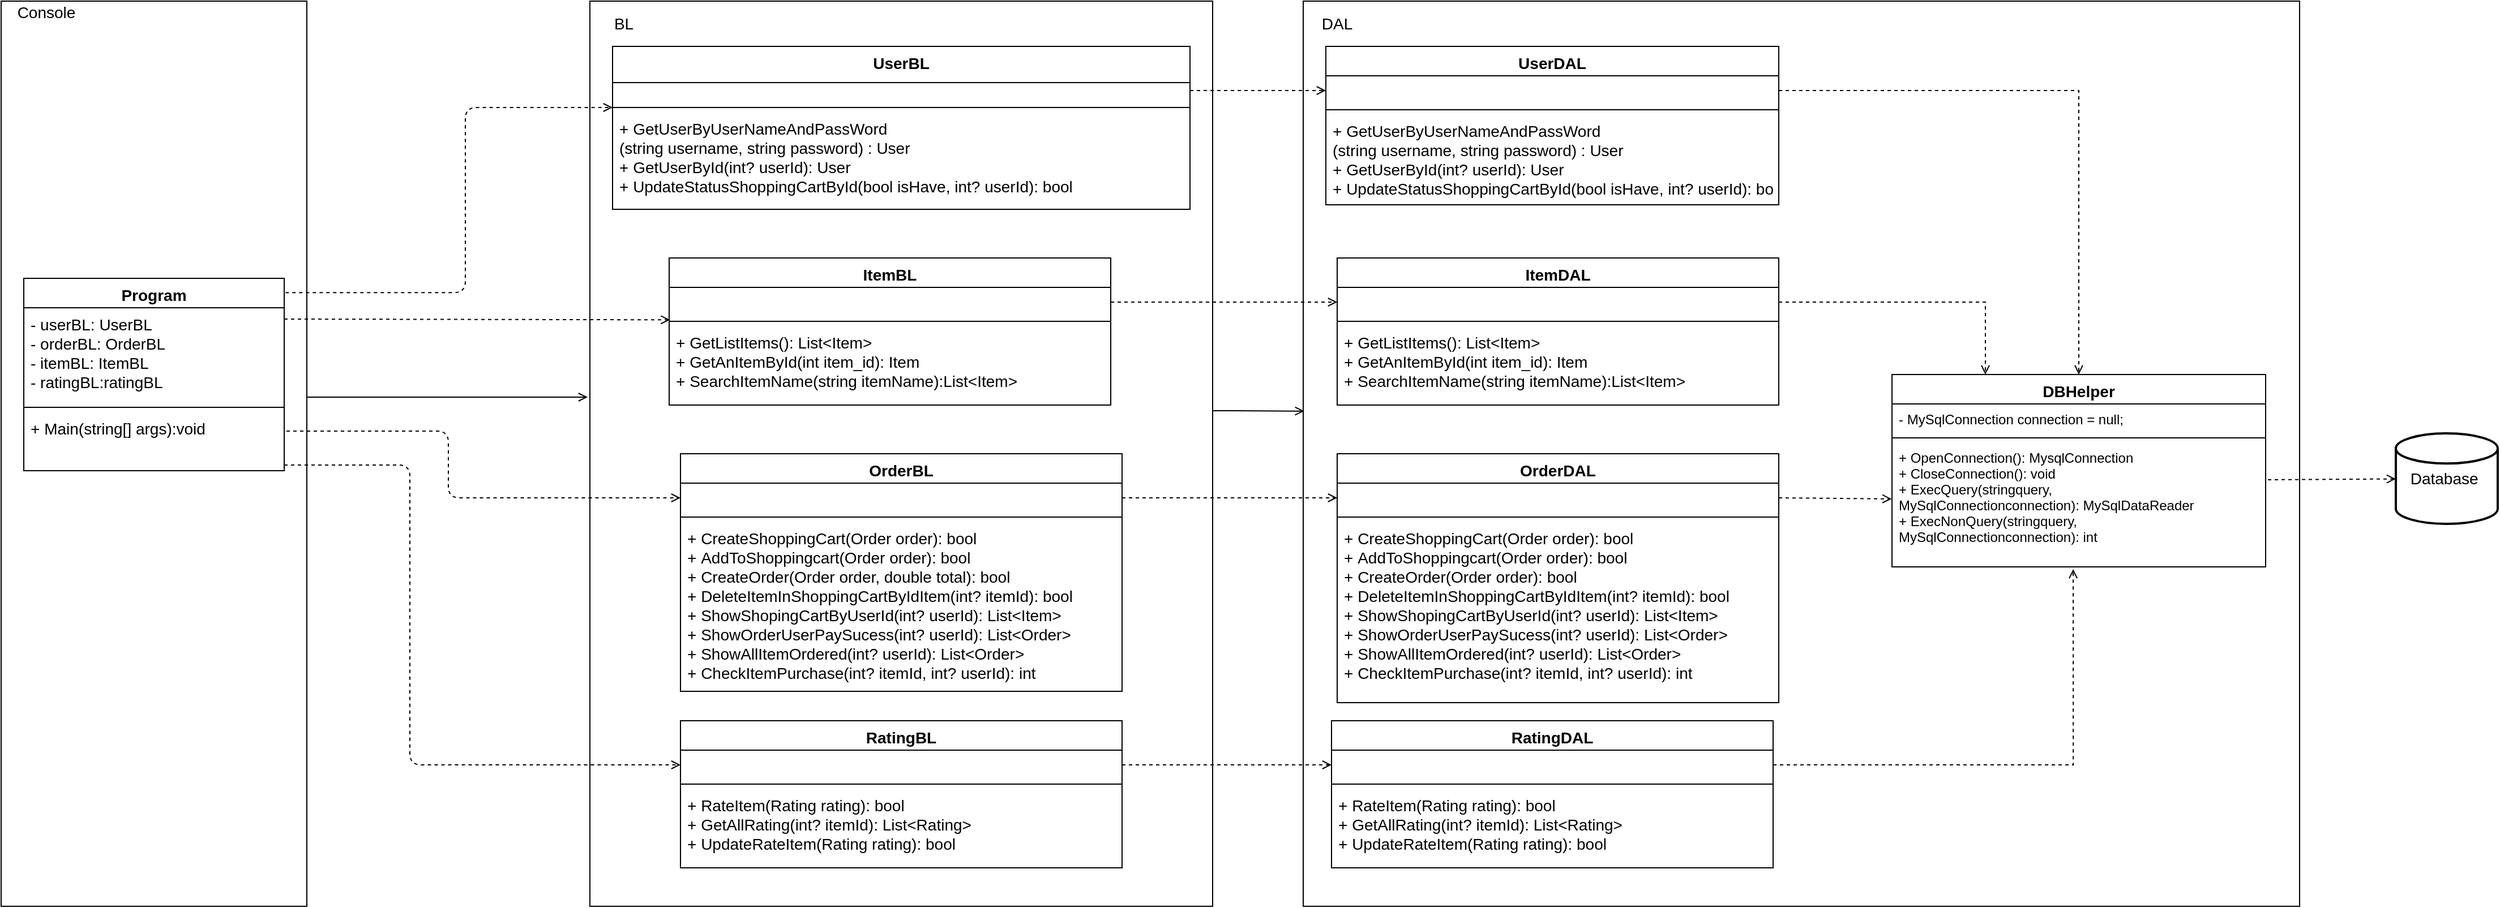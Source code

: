 <mxfile version="10.7.6" type="device"><diagram id="Gc_cReIqnhDDyFZBxnfC" name="Page-1"><mxGraphModel dx="2526" dy="1151" grid="1" gridSize="10" guides="1" tooltips="1" connect="1" arrows="1" fold="1" page="1" pageScale="1" pageWidth="827" pageHeight="1169" math="0" shadow="0"><root><mxCell id="0"/><mxCell id="1" parent="0"/><mxCell id="-DTpXNqFIU-5jEL0qVyq-1" style="edgeStyle=orthogonalEdgeStyle;rounded=0;orthogonalLoop=1;jettySize=auto;html=1;endArrow=open;endFill=0;fontSize=14;entryX=0.001;entryY=0.453;entryDx=0;entryDy=0;entryPerimeter=0;" parent="1" source="-DTpXNqFIU-5jEL0qVyq-2" target="-DTpXNqFIU-5jEL0qVyq-27" edge="1"><mxGeometry relative="1" as="geometry"><Array as="points"><mxPoint x="1100" y="402"/><mxPoint x="1100" y="402"/></Array></mxGeometry></mxCell><mxCell id="-DTpXNqFIU-5jEL0qVyq-2" value="" style="rounded=0;whiteSpace=wrap;html=1;fillColor=none;gradientColor=none;align=left;" parent="1" vertex="1"><mxGeometry x="530" y="40" width="550" height="800" as="geometry"/></mxCell><mxCell id="-DTpXNqFIU-5jEL0qVyq-3" style="edgeStyle=orthogonalEdgeStyle;rounded=0;orthogonalLoop=1;jettySize=auto;html=1;fontSize=14;endArrow=open;endFill=0;" parent="1" source="-DTpXNqFIU-5jEL0qVyq-4" edge="1"><mxGeometry relative="1" as="geometry"><mxPoint x="528" y="390" as="targetPoint"/><Array as="points"><mxPoint x="527" y="390"/></Array></mxGeometry></mxCell><mxCell id="-DTpXNqFIU-5jEL0qVyq-4" value="" style="rounded=0;whiteSpace=wrap;html=1;" parent="1" vertex="1"><mxGeometry x="10" y="40" width="270" height="800" as="geometry"/></mxCell><mxCell id="-DTpXNqFIU-5jEL0qVyq-5" value="Program" style="swimlane;fontStyle=1;align=center;verticalAlign=top;childLayout=stackLayout;horizontal=1;startSize=26;horizontalStack=0;resizeParent=1;resizeParentMax=0;resizeLast=0;collapsible=1;marginBottom=0;fontSize=14;" parent="1" vertex="1"><mxGeometry x="30" y="285" width="230" height="170" as="geometry"><mxRectangle x="30" y="130" width="90" height="26" as="alternateBounds"/></mxGeometry></mxCell><mxCell id="-DTpXNqFIU-5jEL0qVyq-6" value="- userBL: UserBL&#10;- orderBL: OrderBL&#10;- itemBL: ItemBL&#10;- ratingBL:ratingBL&#10;" style="text;strokeColor=none;fillColor=none;align=left;verticalAlign=top;spacingLeft=4;spacingRight=4;overflow=hidden;rotatable=0;points=[[0,0.5],[1,0.5]];portConstraint=eastwest;fontSize=14;" parent="-DTpXNqFIU-5jEL0qVyq-5" vertex="1"><mxGeometry y="26" width="230" height="84" as="geometry"/></mxCell><mxCell id="-DTpXNqFIU-5jEL0qVyq-7" value="" style="line;strokeWidth=1;fillColor=none;align=left;verticalAlign=middle;spacingTop=-1;spacingLeft=3;spacingRight=3;rotatable=0;labelPosition=right;points=[];portConstraint=eastwest;" parent="-DTpXNqFIU-5jEL0qVyq-5" vertex="1"><mxGeometry y="110" width="230" height="8" as="geometry"/></mxCell><mxCell id="-DTpXNqFIU-5jEL0qVyq-8" value="+ Main(string[] args):void&#10;&#10;" style="text;strokeColor=none;fillColor=none;align=left;verticalAlign=top;spacingLeft=4;spacingRight=4;overflow=hidden;rotatable=0;points=[[0,0.5],[1,0.5]];portConstraint=eastwest;fontSize=14;" parent="-DTpXNqFIU-5jEL0qVyq-5" vertex="1"><mxGeometry y="118" width="230" height="52" as="geometry"/></mxCell><mxCell id="-DTpXNqFIU-5jEL0qVyq-9" value="&lt;font style=&quot;font-size: 14px&quot;&gt;Console&lt;/font&gt;" style="text;html=1;strokeColor=none;fillColor=none;align=center;verticalAlign=middle;whiteSpace=wrap;rounded=0;fontSize=14;" parent="1" vertex="1"><mxGeometry x="10" y="40" width="80" height="20" as="geometry"/></mxCell><mxCell id="-DTpXNqFIU-5jEL0qVyq-10" value="UserBL" style="swimlane;fontStyle=1;align=center;verticalAlign=top;childLayout=stackLayout;horizontal=1;startSize=32;horizontalStack=0;resizeParent=1;resizeParentMax=0;resizeLast=0;collapsible=1;marginBottom=0;fillColor=none;gradientColor=none;fontSize=14;" parent="1" vertex="1"><mxGeometry x="550" y="80" width="510" height="144" as="geometry"/></mxCell><mxCell id="-DTpXNqFIU-5jEL0qVyq-11" value="  " style="text;strokeColor=none;fillColor=none;align=left;verticalAlign=top;spacingLeft=4;spacingRight=4;overflow=hidden;rotatable=0;points=[[0,0.5],[1,0.5]];portConstraint=eastwest;" parent="-DTpXNqFIU-5jEL0qVyq-10" vertex="1"><mxGeometry y="32" width="510" height="18" as="geometry"/></mxCell><mxCell id="-DTpXNqFIU-5jEL0qVyq-12" value="" style="line;strokeWidth=1;fillColor=none;align=left;verticalAlign=middle;spacingTop=-1;spacingLeft=3;spacingRight=3;rotatable=0;labelPosition=right;points=[];portConstraint=eastwest;" parent="-DTpXNqFIU-5jEL0qVyq-10" vertex="1"><mxGeometry y="50" width="510" height="8" as="geometry"/></mxCell><mxCell id="-DTpXNqFIU-5jEL0qVyq-13" value="+ GetUserByUserNameAndPassWord&#10;(string username, string password) : User&#10;+ GetUserById(int? userId): User&#10;+ UpdateStatusShoppingCartById(bool isHave, int? userId): bool&#10;" style="text;strokeColor=none;fillColor=none;align=left;verticalAlign=top;spacingLeft=4;spacingRight=4;overflow=hidden;rotatable=0;points=[[0,0.5],[1,0.5]];portConstraint=eastwest;fontSize=14;" parent="-DTpXNqFIU-5jEL0qVyq-10" vertex="1"><mxGeometry y="58" width="510" height="86" as="geometry"/></mxCell><mxCell id="-DTpXNqFIU-5jEL0qVyq-14" value="ItemBL" style="swimlane;fontStyle=1;align=center;verticalAlign=top;childLayout=stackLayout;horizontal=1;startSize=26;horizontalStack=0;resizeParent=1;resizeParentMax=0;resizeLast=0;collapsible=1;marginBottom=0;fillColor=none;gradientColor=none;fontSize=14;" parent="1" vertex="1"><mxGeometry x="600" y="267" width="390" height="130" as="geometry"/></mxCell><mxCell id="-DTpXNqFIU-5jEL0qVyq-15" value=" " style="text;strokeColor=none;fillColor=none;align=left;verticalAlign=top;spacingLeft=4;spacingRight=4;overflow=hidden;rotatable=0;points=[[0,0.5],[1,0.5]];portConstraint=eastwest;" parent="-DTpXNqFIU-5jEL0qVyq-14" vertex="1"><mxGeometry y="26" width="390" height="26" as="geometry"/></mxCell><mxCell id="-DTpXNqFIU-5jEL0qVyq-16" value="" style="line;strokeWidth=1;fillColor=none;align=left;verticalAlign=middle;spacingTop=-1;spacingLeft=3;spacingRight=3;rotatable=0;labelPosition=right;points=[];portConstraint=eastwest;" parent="-DTpXNqFIU-5jEL0qVyq-14" vertex="1"><mxGeometry y="52" width="390" height="8" as="geometry"/></mxCell><mxCell id="-DTpXNqFIU-5jEL0qVyq-17" value="+ GetListItems(): List&lt;Item&gt;&#10;+ GetAnItemById(int item_id): Item&#10;+ SearchItemName(string itemName):List&lt;Item&gt;&#10;" style="text;strokeColor=none;fillColor=none;align=left;verticalAlign=top;spacingLeft=4;spacingRight=4;overflow=hidden;rotatable=0;points=[[0,0.5],[1,0.5]];portConstraint=eastwest;fontSize=14;" parent="-DTpXNqFIU-5jEL0qVyq-14" vertex="1"><mxGeometry y="60" width="390" height="70" as="geometry"/></mxCell><mxCell id="-DTpXNqFIU-5jEL0qVyq-18" value="OrderBL" style="swimlane;fontStyle=1;align=center;verticalAlign=top;childLayout=stackLayout;horizontal=1;startSize=26;horizontalStack=0;resizeParent=1;resizeParentMax=0;resizeLast=0;collapsible=1;marginBottom=0;fillColor=none;gradientColor=none;fontSize=14;" parent="1" vertex="1"><mxGeometry x="610" y="440" width="390" height="210" as="geometry"/></mxCell><mxCell id="-DTpXNqFIU-5jEL0qVyq-19" value=" " style="text;strokeColor=none;fillColor=none;align=left;verticalAlign=top;spacingLeft=4;spacingRight=4;overflow=hidden;rotatable=0;points=[[0,0.5],[1,0.5]];portConstraint=eastwest;" parent="-DTpXNqFIU-5jEL0qVyq-18" vertex="1"><mxGeometry y="26" width="390" height="26" as="geometry"/></mxCell><mxCell id="-DTpXNqFIU-5jEL0qVyq-20" value="" style="line;strokeWidth=1;fillColor=none;align=left;verticalAlign=middle;spacingTop=-1;spacingLeft=3;spacingRight=3;rotatable=0;labelPosition=right;points=[];portConstraint=eastwest;" parent="-DTpXNqFIU-5jEL0qVyq-18" vertex="1"><mxGeometry y="52" width="390" height="8" as="geometry"/></mxCell><mxCell id="-DTpXNqFIU-5jEL0qVyq-21" value="+ CreateShoppingCart(Order order): bool&#10;+ AddToShoppingcart(Order order): bool&#10;+ CreateOrder(Order order, double total): bool&#10;+ DeleteItemInShoppingCartByIdItem(int? itemId): bool&#10;+ ShowShopingCartByUserId(int? userId): List&lt;Item&gt;&#10;+ ShowOrderUserPaySucess(int? userId): List&lt;Order&gt;&#10;+ ShowAllItemOrdered(int? userId): List&lt;Order&gt;&#10;+ CheckItemPurchase(int? itemId, int? userId): int&#10;&#10;" style="text;strokeColor=none;fillColor=none;align=left;verticalAlign=top;spacingLeft=4;spacingRight=4;overflow=hidden;rotatable=0;points=[[0,0.5],[1,0.5]];portConstraint=eastwest;fontSize=14;" parent="-DTpXNqFIU-5jEL0qVyq-18" vertex="1"><mxGeometry y="60" width="390" height="150" as="geometry"/></mxCell><mxCell id="-DTpXNqFIU-5jEL0qVyq-22" value="RatingBL" style="swimlane;fontStyle=1;align=center;verticalAlign=top;childLayout=stackLayout;horizontal=1;startSize=26;horizontalStack=0;resizeParent=1;resizeParentMax=0;resizeLast=0;collapsible=1;marginBottom=0;fillColor=none;gradientColor=none;fontSize=14;" parent="1" vertex="1"><mxGeometry x="610" y="676" width="390" height="130" as="geometry"/></mxCell><mxCell id="-DTpXNqFIU-5jEL0qVyq-23" value=" " style="text;strokeColor=none;fillColor=none;align=left;verticalAlign=top;spacingLeft=4;spacingRight=4;overflow=hidden;rotatable=0;points=[[0,0.5],[1,0.5]];portConstraint=eastwest;" parent="-DTpXNqFIU-5jEL0qVyq-22" vertex="1"><mxGeometry y="26" width="390" height="26" as="geometry"/></mxCell><mxCell id="-DTpXNqFIU-5jEL0qVyq-24" value="" style="line;strokeWidth=1;fillColor=none;align=left;verticalAlign=middle;spacingTop=-1;spacingLeft=3;spacingRight=3;rotatable=0;labelPosition=right;points=[];portConstraint=eastwest;" parent="-DTpXNqFIU-5jEL0qVyq-22" vertex="1"><mxGeometry y="52" width="390" height="8" as="geometry"/></mxCell><mxCell id="-DTpXNqFIU-5jEL0qVyq-25" value="+ RateItem(Rating rating): bool&#10;+ GetAllRating(int? itemId): List&lt;Rating&gt;&#10;+ UpdateRateItem(Rating rating): bool&#10;" style="text;strokeColor=none;fillColor=none;align=left;verticalAlign=top;spacingLeft=4;spacingRight=4;overflow=hidden;rotatable=0;points=[[0,0.5],[1,0.5]];portConstraint=eastwest;fontSize=14;" parent="-DTpXNqFIU-5jEL0qVyq-22" vertex="1"><mxGeometry y="60" width="390" height="70" as="geometry"/></mxCell><mxCell id="-DTpXNqFIU-5jEL0qVyq-26" value="BL" style="text;html=1;strokeColor=none;fillColor=none;align=center;verticalAlign=middle;whiteSpace=wrap;rounded=0;fontSize=14;" parent="1" vertex="1"><mxGeometry x="540" y="50" width="40" height="20" as="geometry"/></mxCell><mxCell id="-DTpXNqFIU-5jEL0qVyq-27" value="" style="rounded=0;whiteSpace=wrap;html=1;fillColor=none;gradientColor=none;fontSize=14;align=left;" parent="1" vertex="1"><mxGeometry x="1160" y="40" width="880" height="800" as="geometry"/></mxCell><mxCell id="-DTpXNqFIU-5jEL0qVyq-28" value="UserDAL" style="swimlane;fontStyle=1;align=center;verticalAlign=top;childLayout=stackLayout;horizontal=1;startSize=26;horizontalStack=0;resizeParent=1;resizeParentMax=0;resizeLast=0;collapsible=1;marginBottom=0;fillColor=none;gradientColor=none;fontSize=14;" parent="1" vertex="1"><mxGeometry x="1180" y="80" width="400" height="140" as="geometry"/></mxCell><mxCell id="-DTpXNqFIU-5jEL0qVyq-29" value=" " style="text;strokeColor=none;fillColor=none;align=left;verticalAlign=top;spacingLeft=4;spacingRight=4;overflow=hidden;rotatable=0;points=[[0,0.5],[1,0.5]];portConstraint=eastwest;" parent="-DTpXNqFIU-5jEL0qVyq-28" vertex="1"><mxGeometry y="26" width="400" height="26" as="geometry"/></mxCell><mxCell id="-DTpXNqFIU-5jEL0qVyq-30" value="" style="line;strokeWidth=1;fillColor=none;align=left;verticalAlign=middle;spacingTop=-1;spacingLeft=3;spacingRight=3;rotatable=0;labelPosition=right;points=[];portConstraint=eastwest;" parent="-DTpXNqFIU-5jEL0qVyq-28" vertex="1"><mxGeometry y="52" width="400" height="8" as="geometry"/></mxCell><mxCell id="-DTpXNqFIU-5jEL0qVyq-31" value="+ GetUserByUserNameAndPassWord&#10;(string username, string password) : User&#10;+ GetUserById(int? userId): User&#10;+ UpdateStatusShoppingCartById(bool isHave, int? userId): bool&#10;" style="text;strokeColor=none;fillColor=none;align=left;verticalAlign=top;spacingLeft=4;spacingRight=4;overflow=hidden;rotatable=0;points=[[0,0.5],[1,0.5]];portConstraint=eastwest;fontSize=14;" parent="-DTpXNqFIU-5jEL0qVyq-28" vertex="1"><mxGeometry y="60" width="400" height="80" as="geometry"/></mxCell><mxCell id="-DTpXNqFIU-5jEL0qVyq-32" value="ItemDAL" style="swimlane;fontStyle=1;align=center;verticalAlign=top;childLayout=stackLayout;horizontal=1;startSize=26;horizontalStack=0;resizeParent=1;resizeParentMax=0;resizeLast=0;collapsible=1;marginBottom=0;fillColor=none;gradientColor=none;fontSize=14;" parent="1" vertex="1"><mxGeometry x="1190" y="267" width="390" height="130" as="geometry"/></mxCell><mxCell id="-DTpXNqFIU-5jEL0qVyq-33" value=" " style="text;strokeColor=none;fillColor=none;align=left;verticalAlign=top;spacingLeft=4;spacingRight=4;overflow=hidden;rotatable=0;points=[[0,0.5],[1,0.5]];portConstraint=eastwest;" parent="-DTpXNqFIU-5jEL0qVyq-32" vertex="1"><mxGeometry y="26" width="390" height="26" as="geometry"/></mxCell><mxCell id="-DTpXNqFIU-5jEL0qVyq-34" value="" style="line;strokeWidth=1;fillColor=none;align=left;verticalAlign=middle;spacingTop=-1;spacingLeft=3;spacingRight=3;rotatable=0;labelPosition=right;points=[];portConstraint=eastwest;" parent="-DTpXNqFIU-5jEL0qVyq-32" vertex="1"><mxGeometry y="52" width="390" height="8" as="geometry"/></mxCell><mxCell id="-DTpXNqFIU-5jEL0qVyq-35" value="+ GetListItems(): List&lt;Item&gt;&#10;+ GetAnItemById(int item_id): Item&#10;+ SearchItemName(string itemName):List&lt;Item&gt;&#10;" style="text;strokeColor=none;fillColor=none;align=left;verticalAlign=top;spacingLeft=4;spacingRight=4;overflow=hidden;rotatable=0;points=[[0,0.5],[1,0.5]];portConstraint=eastwest;fontSize=14;" parent="-DTpXNqFIU-5jEL0qVyq-32" vertex="1"><mxGeometry y="60" width="390" height="70" as="geometry"/></mxCell><mxCell id="-DTpXNqFIU-5jEL0qVyq-36" value="OrderDAL" style="swimlane;fontStyle=1;align=center;verticalAlign=top;childLayout=stackLayout;horizontal=1;startSize=26;horizontalStack=0;resizeParent=1;resizeParentMax=0;resizeLast=0;collapsible=1;marginBottom=0;fillColor=none;gradientColor=none;fontSize=14;" parent="1" vertex="1"><mxGeometry x="1190" y="440" width="390" height="220" as="geometry"/></mxCell><mxCell id="-DTpXNqFIU-5jEL0qVyq-37" value=" " style="text;strokeColor=none;fillColor=none;align=left;verticalAlign=top;spacingLeft=4;spacingRight=4;overflow=hidden;rotatable=0;points=[[0,0.5],[1,0.5]];portConstraint=eastwest;" parent="-DTpXNqFIU-5jEL0qVyq-36" vertex="1"><mxGeometry y="26" width="390" height="26" as="geometry"/></mxCell><mxCell id="-DTpXNqFIU-5jEL0qVyq-38" value="" style="line;strokeWidth=1;fillColor=none;align=left;verticalAlign=middle;spacingTop=-1;spacingLeft=3;spacingRight=3;rotatable=0;labelPosition=right;points=[];portConstraint=eastwest;" parent="-DTpXNqFIU-5jEL0qVyq-36" vertex="1"><mxGeometry y="52" width="390" height="8" as="geometry"/></mxCell><mxCell id="-DTpXNqFIU-5jEL0qVyq-39" value="+ CreateShoppingCart(Order order): bool&#10;+ AddToShoppingcart(Order order): bool&#10;+ CreateOrder(Order order): bool&#10;+ DeleteItemInShoppingCartByIdItem(int? itemId): bool&#10;+ ShowShopingCartByUserId(int? userId): List&lt;Item&gt;&#10;+ ShowOrderUserPaySucess(int? userId): List&lt;Order&gt;&#10;+ ShowAllItemOrdered(int? userId): List&lt;Order&gt;&#10;+ CheckItemPurchase(int? itemId, int? userId): int&#10;&#10;" style="text;strokeColor=none;fillColor=none;align=left;verticalAlign=top;spacingLeft=4;spacingRight=4;overflow=hidden;rotatable=0;points=[[0,0.5],[1,0.5]];portConstraint=eastwest;fontSize=14;" parent="-DTpXNqFIU-5jEL0qVyq-36" vertex="1"><mxGeometry y="60" width="390" height="160" as="geometry"/></mxCell><mxCell id="-DTpXNqFIU-5jEL0qVyq-40" value="RatingDAL" style="swimlane;fontStyle=1;align=center;verticalAlign=top;childLayout=stackLayout;horizontal=1;startSize=26;horizontalStack=0;resizeParent=1;resizeParentMax=0;resizeLast=0;collapsible=1;marginBottom=0;fillColor=none;gradientColor=none;fontSize=14;" parent="1" vertex="1"><mxGeometry x="1185" y="676" width="390" height="130" as="geometry"/></mxCell><mxCell id="-DTpXNqFIU-5jEL0qVyq-41" value=" " style="text;strokeColor=none;fillColor=none;align=left;verticalAlign=top;spacingLeft=4;spacingRight=4;overflow=hidden;rotatable=0;points=[[0,0.5],[1,0.5]];portConstraint=eastwest;" parent="-DTpXNqFIU-5jEL0qVyq-40" vertex="1"><mxGeometry y="26" width="390" height="26" as="geometry"/></mxCell><mxCell id="-DTpXNqFIU-5jEL0qVyq-42" value="" style="line;strokeWidth=1;fillColor=none;align=left;verticalAlign=middle;spacingTop=-1;spacingLeft=3;spacingRight=3;rotatable=0;labelPosition=right;points=[];portConstraint=eastwest;" parent="-DTpXNqFIU-5jEL0qVyq-40" vertex="1"><mxGeometry y="52" width="390" height="8" as="geometry"/></mxCell><mxCell id="-DTpXNqFIU-5jEL0qVyq-43" value="+ RateItem(Rating rating): bool&#10;+ GetAllRating(int? itemId): List&lt;Rating&gt;&#10;+ UpdateRateItem(Rating rating): bool&#10;" style="text;strokeColor=none;fillColor=none;align=left;verticalAlign=top;spacingLeft=4;spacingRight=4;overflow=hidden;rotatable=0;points=[[0,0.5],[1,0.5]];portConstraint=eastwest;fontSize=14;" parent="-DTpXNqFIU-5jEL0qVyq-40" vertex="1"><mxGeometry y="60" width="390" height="70" as="geometry"/></mxCell><mxCell id="-DTpXNqFIU-5jEL0qVyq-44" value="DBHelper" style="swimlane;fontStyle=1;align=center;verticalAlign=top;childLayout=stackLayout;horizontal=1;startSize=26;horizontalStack=0;resizeParent=1;resizeParentMax=0;resizeLast=0;collapsible=1;marginBottom=0;fillColor=none;gradientColor=none;fontSize=14;" parent="1" vertex="1"><mxGeometry x="1680" y="370" width="330" height="170" as="geometry"/></mxCell><mxCell id="-DTpXNqFIU-5jEL0qVyq-45" value="- MySqlConnection connection = null;" style="text;strokeColor=none;fillColor=none;align=left;verticalAlign=top;spacingLeft=4;spacingRight=4;overflow=hidden;rotatable=0;points=[[0,0.5],[1,0.5]];portConstraint=eastwest;fontSize=12;" parent="-DTpXNqFIU-5jEL0qVyq-44" vertex="1"><mxGeometry y="26" width="330" height="26" as="geometry"/></mxCell><mxCell id="-DTpXNqFIU-5jEL0qVyq-46" value="" style="line;strokeWidth=1;fillColor=none;align=left;verticalAlign=middle;spacingTop=-1;spacingLeft=3;spacingRight=3;rotatable=0;labelPosition=right;points=[];portConstraint=eastwest;" parent="-DTpXNqFIU-5jEL0qVyq-44" vertex="1"><mxGeometry y="52" width="330" height="8" as="geometry"/></mxCell><mxCell id="-DTpXNqFIU-5jEL0qVyq-47" value="+ OpenConnection(): MysqlConnection &#10;+ CloseConnection(): void&#10;+ ExecQuery(stringquery, &#10;MySqlConnectionconnection): MySqlDataReader&#10;+ ExecNonQuery(stringquery,&#10;MySqlConnectionconnection): int" style="text;strokeColor=none;fillColor=none;align=left;verticalAlign=top;spacingLeft=4;spacingRight=4;overflow=hidden;rotatable=0;points=[[0,0.5],[1,0.5]];portConstraint=eastwest;" parent="-DTpXNqFIU-5jEL0qVyq-44" vertex="1"><mxGeometry y="60" width="330" height="110" as="geometry"/></mxCell><mxCell id="-DTpXNqFIU-5jEL0qVyq-48" value="&lt;div style=&quot;text-align: center&quot;&gt;&amp;nbsp; &amp;nbsp;&lt;font style=&quot;font-size: 14px&quot;&gt;Database&lt;/font&gt;&lt;/div&gt;" style="strokeWidth=2;html=1;shape=mxgraph.flowchart.database;whiteSpace=wrap;fillColor=none;gradientColor=none;fontSize=13;align=left;" parent="1" vertex="1"><mxGeometry x="2125" y="422" width="90" height="80" as="geometry"/></mxCell><mxCell id="-DTpXNqFIU-5jEL0qVyq-49" value="" style="endArrow=open;html=1;dashed=1;fontSize=13;endFill=0;edgeStyle=orthogonalEdgeStyle;exitX=1.005;exitY=0.074;exitDx=0;exitDy=0;exitPerimeter=0;" parent="1" source="-DTpXNqFIU-5jEL0qVyq-5" edge="1"><mxGeometry width="50" height="50" relative="1" as="geometry"><mxPoint x="291" y="308" as="sourcePoint"/><mxPoint x="550" y="134" as="targetPoint"/><Array as="points"><mxPoint x="420" y="298"/><mxPoint x="420" y="134"/></Array></mxGeometry></mxCell><mxCell id="-DTpXNqFIU-5jEL0qVyq-50" value="" style="endArrow=open;html=1;dashed=1;fontSize=13;endFill=0;entryX=0.002;entryY=1.102;entryDx=0;entryDy=0;entryPerimeter=0;" parent="1" target="-DTpXNqFIU-5jEL0qVyq-15" edge="1"><mxGeometry width="50" height="50" relative="1" as="geometry"><mxPoint x="260" y="321" as="sourcePoint"/><mxPoint x="340" y="330" as="targetPoint"/></mxGeometry></mxCell><mxCell id="-DTpXNqFIU-5jEL0qVyq-51" value="" style="endArrow=open;html=1;dashed=1;fontSize=13;endFill=0;entryX=0;entryY=0.5;entryDx=0;entryDy=0;edgeStyle=orthogonalEdgeStyle;" parent="1" target="-DTpXNqFIU-5jEL0qVyq-19" edge="1"><mxGeometry width="50" height="50" relative="1" as="geometry"><mxPoint x="262" y="420" as="sourcePoint"/><mxPoint x="400" y="520" as="targetPoint"/><Array as="points"><mxPoint x="262" y="420"/><mxPoint x="405" y="420"/><mxPoint x="405" y="479"/></Array></mxGeometry></mxCell><mxCell id="-DTpXNqFIU-5jEL0qVyq-52" value="" style="endArrow=open;html=1;fontSize=13;entryX=0;entryY=0.5;entryDx=0;entryDy=0;dashed=1;edgeStyle=orthogonalEdgeStyle;endFill=0;" parent="1" target="-DTpXNqFIU-5jEL0qVyq-23" edge="1"><mxGeometry width="50" height="50" relative="1" as="geometry"><mxPoint x="260" y="450" as="sourcePoint"/><mxPoint x="450" y="570" as="targetPoint"/><Array as="points"><mxPoint x="260" y="450"/><mxPoint x="371" y="450"/><mxPoint x="371" y="715"/></Array></mxGeometry></mxCell><mxCell id="-DTpXNqFIU-5jEL0qVyq-53" style="edgeStyle=orthogonalEdgeStyle;rounded=0;orthogonalLoop=1;jettySize=auto;html=1;dashed=1;endArrow=open;endFill=0;fontSize=13;" parent="1" source="-DTpXNqFIU-5jEL0qVyq-11" edge="1"><mxGeometry relative="1" as="geometry"><mxPoint x="1180" y="119" as="targetPoint"/><Array as="points"><mxPoint x="1060" y="119"/><mxPoint x="1060" y="119"/></Array></mxGeometry></mxCell><mxCell id="-DTpXNqFIU-5jEL0qVyq-54" value="&lt;font style=&quot;font-size: 14px&quot;&gt;DAL&lt;/font&gt;" style="text;html=1;strokeColor=none;fillColor=none;align=center;verticalAlign=middle;whiteSpace=wrap;rounded=0;fontSize=13;" parent="1" vertex="1"><mxGeometry x="1170" y="50" width="40" height="20" as="geometry"/></mxCell><mxCell id="-DTpXNqFIU-5jEL0qVyq-55" style="edgeStyle=orthogonalEdgeStyle;rounded=0;orthogonalLoop=1;jettySize=auto;html=1;entryX=0;entryY=0.5;entryDx=0;entryDy=0;dashed=1;endArrow=open;endFill=0;fontSize=13;" parent="1" source="-DTpXNqFIU-5jEL0qVyq-15" target="-DTpXNqFIU-5jEL0qVyq-33" edge="1"><mxGeometry relative="1" as="geometry"/></mxCell><mxCell id="-DTpXNqFIU-5jEL0qVyq-56" style="edgeStyle=orthogonalEdgeStyle;rounded=0;orthogonalLoop=1;jettySize=auto;html=1;entryX=0;entryY=0.5;entryDx=0;entryDy=0;dashed=1;endArrow=open;endFill=0;fontSize=13;" parent="1" source="-DTpXNqFIU-5jEL0qVyq-19" target="-DTpXNqFIU-5jEL0qVyq-37" edge="1"><mxGeometry relative="1" as="geometry"/></mxCell><mxCell id="-DTpXNqFIU-5jEL0qVyq-57" style="edgeStyle=orthogonalEdgeStyle;rounded=0;orthogonalLoop=1;jettySize=auto;html=1;entryX=0;entryY=0.5;entryDx=0;entryDy=0;dashed=1;endArrow=open;endFill=0;fontSize=13;" parent="1" source="-DTpXNqFIU-5jEL0qVyq-23" target="-DTpXNqFIU-5jEL0qVyq-41" edge="1"><mxGeometry relative="1" as="geometry"/></mxCell><mxCell id="-DTpXNqFIU-5jEL0qVyq-58" style="edgeStyle=orthogonalEdgeStyle;rounded=0;orthogonalLoop=1;jettySize=auto;html=1;entryX=0.5;entryY=0;entryDx=0;entryDy=0;dashed=1;endArrow=open;endFill=0;fontSize=13;" parent="1" source="-DTpXNqFIU-5jEL0qVyq-29" target="-DTpXNqFIU-5jEL0qVyq-44" edge="1"><mxGeometry relative="1" as="geometry"/></mxCell><mxCell id="-DTpXNqFIU-5jEL0qVyq-59" style="edgeStyle=orthogonalEdgeStyle;rounded=0;orthogonalLoop=1;jettySize=auto;html=1;entryX=0.25;entryY=0;entryDx=0;entryDy=0;dashed=1;endArrow=open;endFill=0;fontSize=13;" parent="1" source="-DTpXNqFIU-5jEL0qVyq-33" target="-DTpXNqFIU-5jEL0qVyq-44" edge="1"><mxGeometry relative="1" as="geometry"/></mxCell><mxCell id="-DTpXNqFIU-5jEL0qVyq-61" style="edgeStyle=orthogonalEdgeStyle;rounded=0;orthogonalLoop=1;jettySize=auto;html=1;dashed=1;endArrow=open;endFill=0;fontSize=13;entryX=0.485;entryY=1.018;entryDx=0;entryDy=0;entryPerimeter=0;" parent="1" source="-DTpXNqFIU-5jEL0qVyq-41" target="-DTpXNqFIU-5jEL0qVyq-47" edge="1"><mxGeometry relative="1" as="geometry"><mxPoint x="1700" y="541" as="targetPoint"/><Array as="points"><mxPoint x="1840" y="715"/></Array></mxGeometry></mxCell><mxCell id="-DTpXNqFIU-5jEL0qVyq-67" value="" style="endArrow=open;dashed=1;html=1;exitX=1;exitY=0.5;exitDx=0;exitDy=0;endFill=0;entryX=-0.001;entryY=0.454;entryDx=0;entryDy=0;entryPerimeter=0;" parent="1" source="-DTpXNqFIU-5jEL0qVyq-37" target="-DTpXNqFIU-5jEL0qVyq-47" edge="1"><mxGeometry width="50" height="50" relative="1" as="geometry"><mxPoint x="1590" y="540" as="sourcePoint"/><mxPoint x="1680" y="476" as="targetPoint"/></mxGeometry></mxCell><mxCell id="-DTpXNqFIU-5jEL0qVyq-69" value="" style="endArrow=open;dashed=1;html=1;endFill=0;" parent="1" target="-DTpXNqFIU-5jEL0qVyq-48" edge="1"><mxGeometry width="50" height="50" relative="1" as="geometry"><mxPoint x="2012" y="463" as="sourcePoint"/><mxPoint x="1690" y="489.833" as="targetPoint"/></mxGeometry></mxCell></root></mxGraphModel></diagram></mxfile>